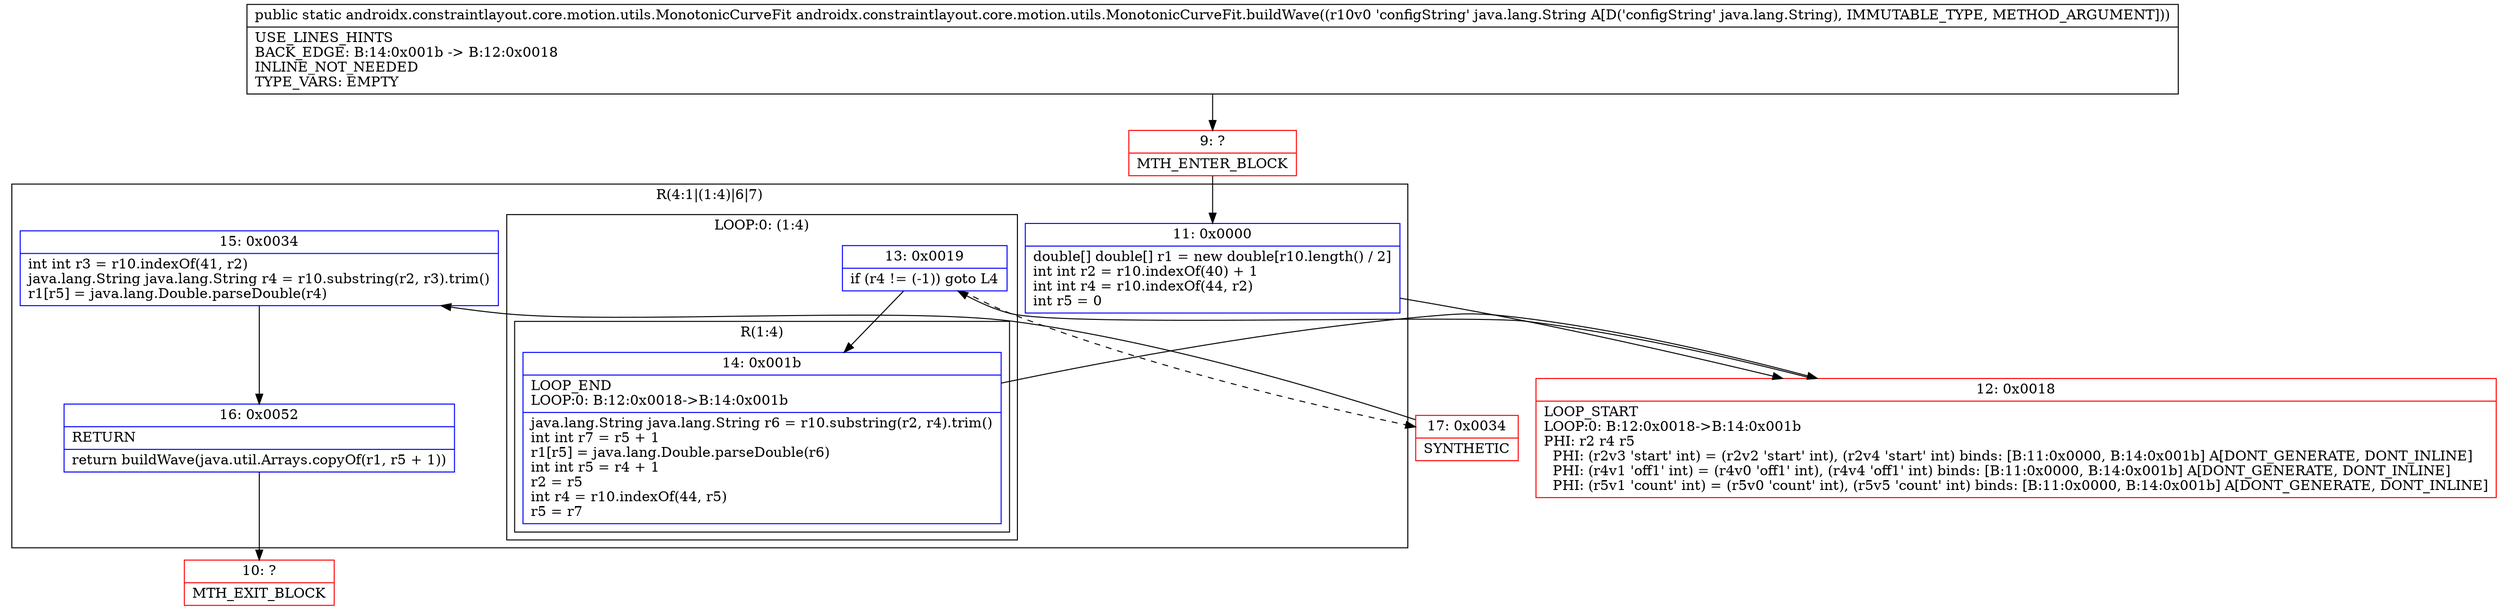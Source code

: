 digraph "CFG forandroidx.constraintlayout.core.motion.utils.MonotonicCurveFit.buildWave(Ljava\/lang\/String;)Landroidx\/constraintlayout\/core\/motion\/utils\/MonotonicCurveFit;" {
subgraph cluster_Region_2131157126 {
label = "R(4:1|(1:4)|6|7)";
node [shape=record,color=blue];
Node_11 [shape=record,label="{11\:\ 0x0000|double[] double[] r1 = new double[r10.length() \/ 2]\lint int r2 = r10.indexOf(40) + 1\lint int r4 = r10.indexOf(44, r2)\lint r5 = 0\l}"];
subgraph cluster_LoopRegion_1975157795 {
label = "LOOP:0: (1:4)";
node [shape=record,color=blue];
Node_13 [shape=record,label="{13\:\ 0x0019|if (r4 != (\-1)) goto L4\l}"];
subgraph cluster_Region_1682987838 {
label = "R(1:4)";
node [shape=record,color=blue];
Node_14 [shape=record,label="{14\:\ 0x001b|LOOP_END\lLOOP:0: B:12:0x0018\-\>B:14:0x001b\l|java.lang.String java.lang.String r6 = r10.substring(r2, r4).trim()\lint int r7 = r5 + 1\lr1[r5] = java.lang.Double.parseDouble(r6)\lint int r5 = r4 + 1\lr2 = r5\lint r4 = r10.indexOf(44, r5)\lr5 = r7\l}"];
}
}
Node_15 [shape=record,label="{15\:\ 0x0034|int int r3 = r10.indexOf(41, r2)\ljava.lang.String java.lang.String r4 = r10.substring(r2, r3).trim()\lr1[r5] = java.lang.Double.parseDouble(r4)\l}"];
Node_16 [shape=record,label="{16\:\ 0x0052|RETURN\l|return buildWave(java.util.Arrays.copyOf(r1, r5 + 1))\l}"];
}
Node_9 [shape=record,color=red,label="{9\:\ ?|MTH_ENTER_BLOCK\l}"];
Node_12 [shape=record,color=red,label="{12\:\ 0x0018|LOOP_START\lLOOP:0: B:12:0x0018\-\>B:14:0x001b\lPHI: r2 r4 r5 \l  PHI: (r2v3 'start' int) = (r2v2 'start' int), (r2v4 'start' int) binds: [B:11:0x0000, B:14:0x001b] A[DONT_GENERATE, DONT_INLINE]\l  PHI: (r4v1 'off1' int) = (r4v0 'off1' int), (r4v4 'off1' int) binds: [B:11:0x0000, B:14:0x001b] A[DONT_GENERATE, DONT_INLINE]\l  PHI: (r5v1 'count' int) = (r5v0 'count' int), (r5v5 'count' int) binds: [B:11:0x0000, B:14:0x001b] A[DONT_GENERATE, DONT_INLINE]\l}"];
Node_17 [shape=record,color=red,label="{17\:\ 0x0034|SYNTHETIC\l}"];
Node_10 [shape=record,color=red,label="{10\:\ ?|MTH_EXIT_BLOCK\l}"];
MethodNode[shape=record,label="{public static androidx.constraintlayout.core.motion.utils.MonotonicCurveFit androidx.constraintlayout.core.motion.utils.MonotonicCurveFit.buildWave((r10v0 'configString' java.lang.String A[D('configString' java.lang.String), IMMUTABLE_TYPE, METHOD_ARGUMENT]))  | USE_LINES_HINTS\lBACK_EDGE: B:14:0x001b \-\> B:12:0x0018\lINLINE_NOT_NEEDED\lTYPE_VARS: EMPTY\l}"];
MethodNode -> Node_9;Node_11 -> Node_12;
Node_13 -> Node_14;
Node_13 -> Node_17[style=dashed];
Node_14 -> Node_12;
Node_15 -> Node_16;
Node_16 -> Node_10;
Node_9 -> Node_11;
Node_12 -> Node_13;
Node_17 -> Node_15;
}

